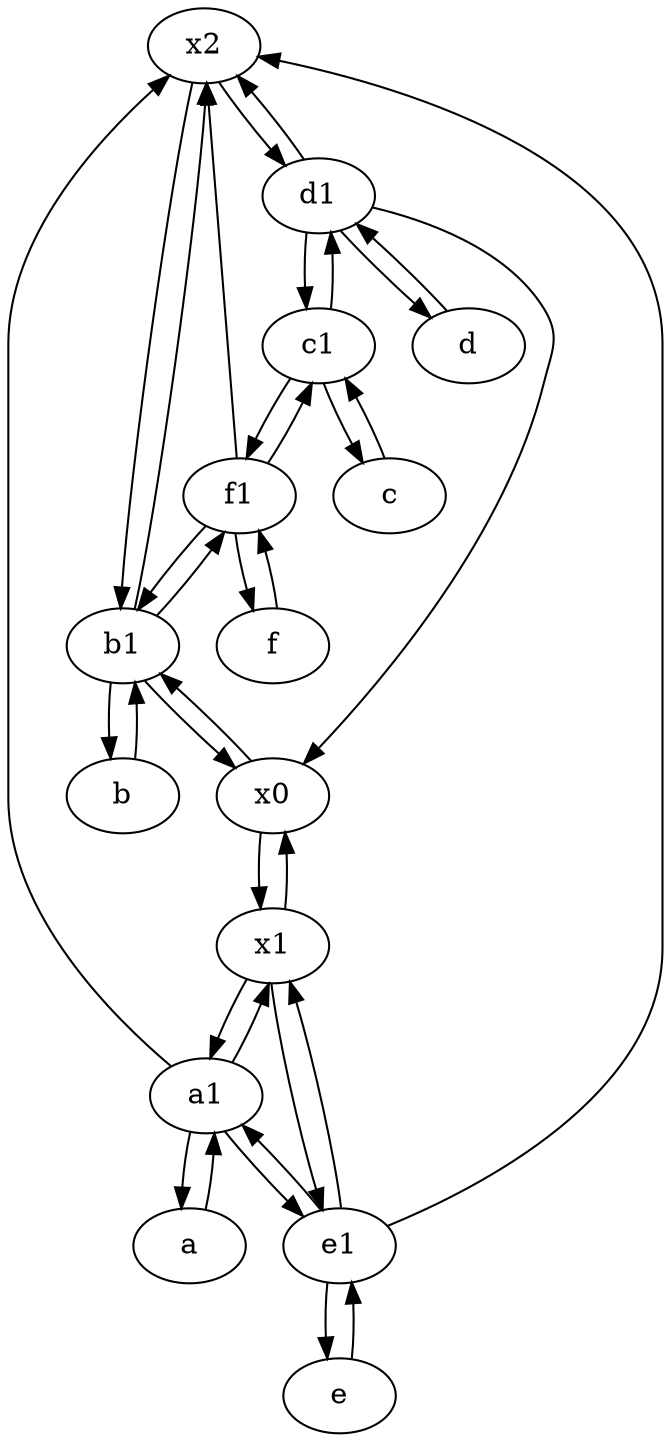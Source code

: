 digraph  {
	x2;
	f1;
	d1 [pos="25,30!"];
	c [pos="20,10!"];
	a1 [pos="40,15!"];
	b1 [pos="45,20!"];
	a [pos="40,10!"];
	x1;
	b [pos="50,20!"];
	f [pos="15,45!"];
	x0;
	d [pos="20,30!"];
	c1 [pos="30,15!"];
	e1 [pos="25,45!"];
	e [pos="30,50!"];
	a1 -> x2;
	f1 -> b1;
	c1 -> c;
	e1 -> x2;
	e1 -> x1;
	e1 -> e;
	c -> c1;
	e1 -> a1;
	f -> f1;
	f1 -> f;
	x0 -> x1;
	b -> b1;
	d1 -> x0;
	d1 -> d;
	d1 -> c1;
	a1 -> a;
	x1 -> e1;
	a1 -> x1;
	f1 -> x2;
	b1 -> x2;
	b1 -> x0;
	c1 -> d1;
	d -> d1;
	x1 -> a1;
	a -> a1;
	f1 -> c1;
	c1 -> f1;
	x1 -> x0;
	b1 -> f1;
	x2 -> b1;
	e -> e1;
	d1 -> x2;
	a1 -> e1;
	x2 -> d1;
	x0 -> b1;
	b1 -> b;

	}